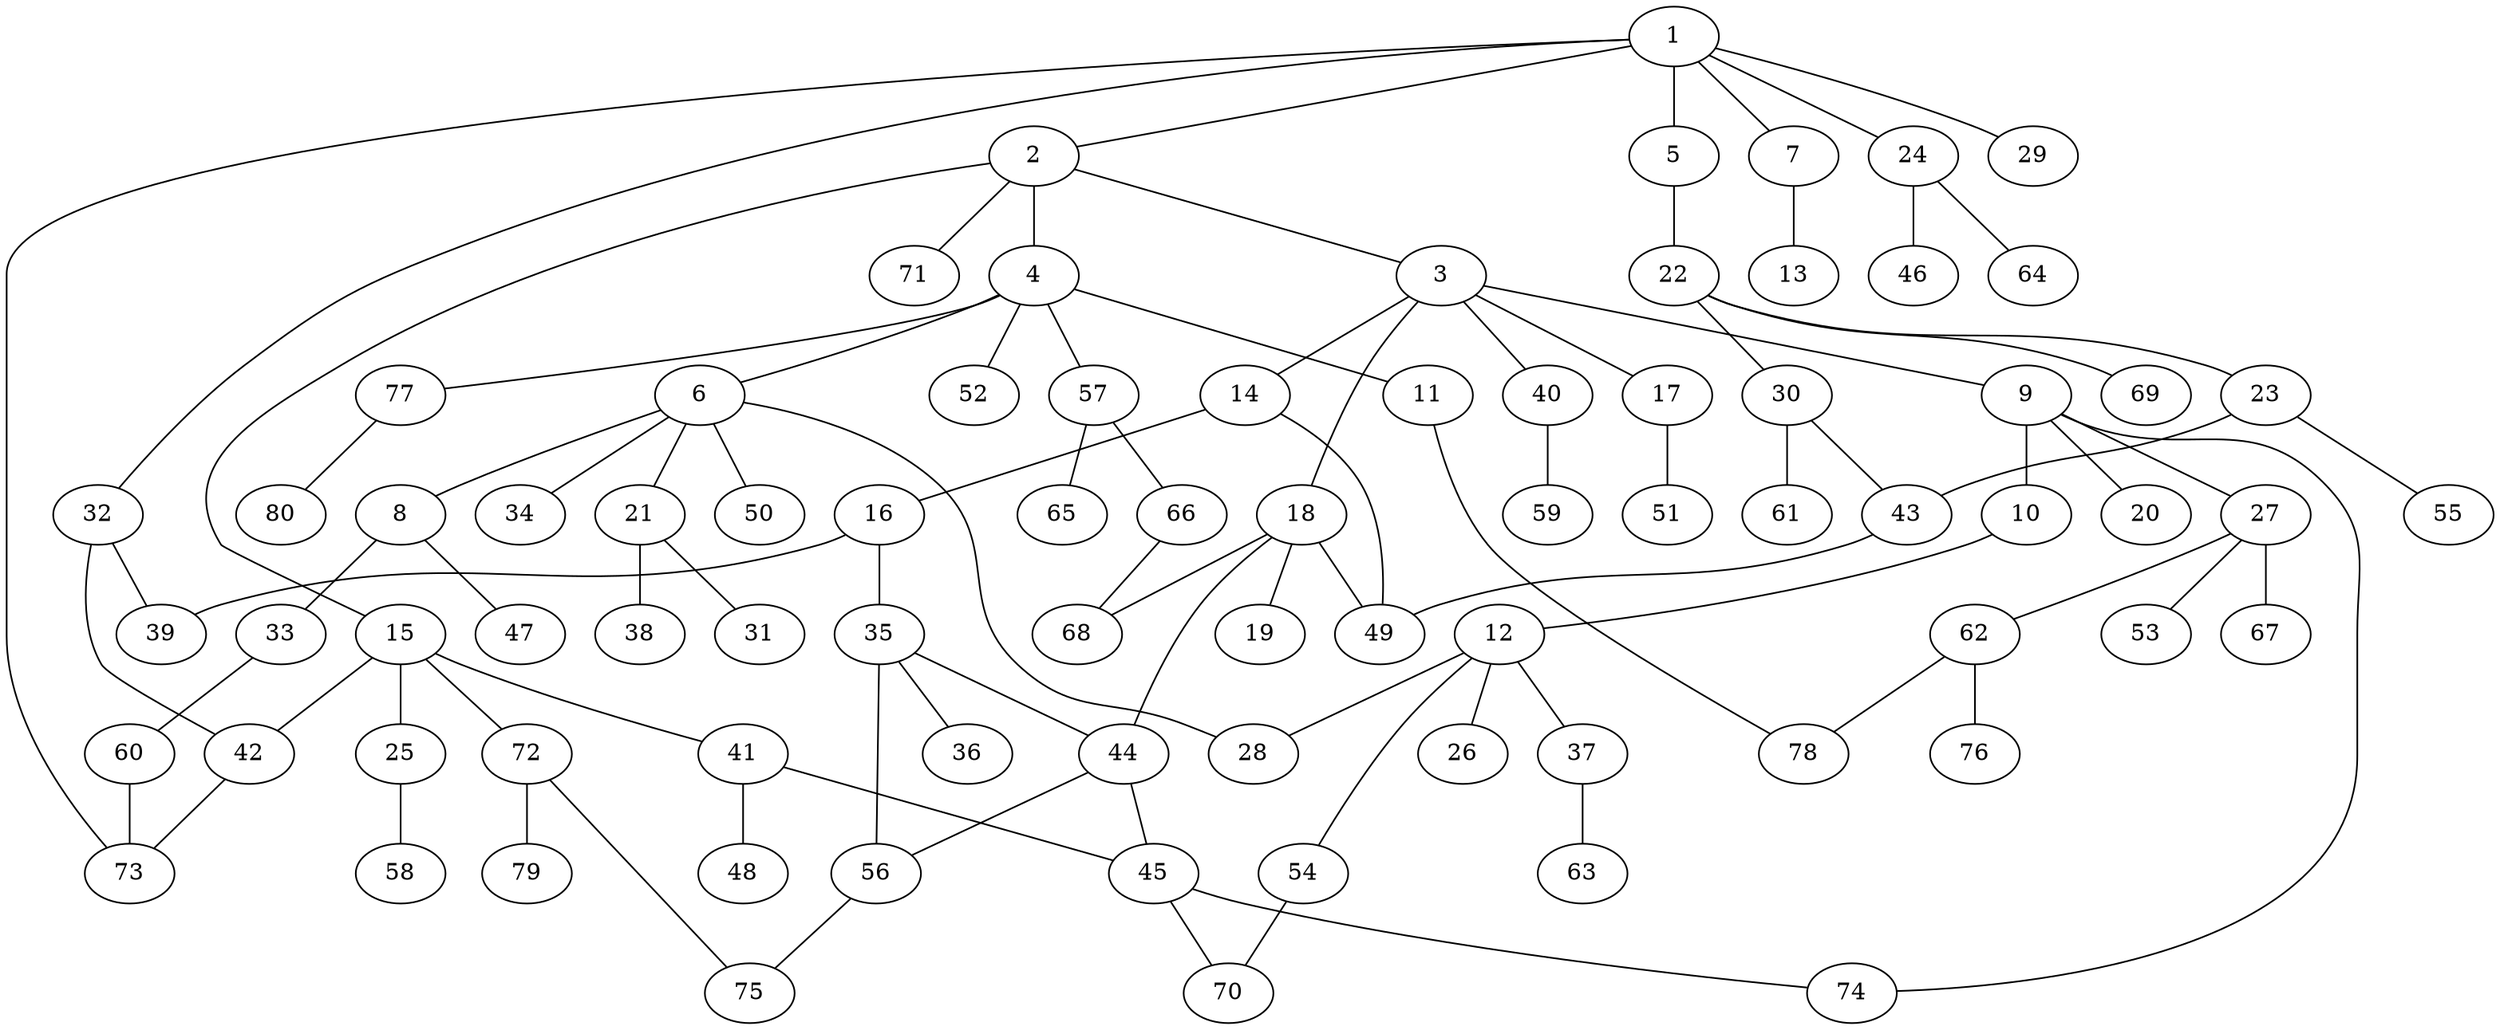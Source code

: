 graph graphname {1--2
1--5
1--7
1--24
1--29
1--32
1--73
2--3
2--4
2--15
2--71
3--9
3--14
3--17
3--18
3--40
4--6
4--11
4--52
4--57
4--77
5--22
6--8
6--21
6--28
6--34
6--50
7--13
8--33
8--47
9--10
9--20
9--27
9--74
10--12
11--78
12--26
12--28
12--37
12--54
14--16
14--49
15--25
15--41
15--42
15--72
16--35
16--39
17--51
18--19
18--44
18--49
18--68
21--31
21--38
22--23
22--30
22--69
23--43
23--55
24--46
24--64
25--58
27--53
27--62
27--67
30--43
30--61
32--39
32--42
33--60
35--36
35--44
35--56
37--63
40--59
41--45
41--48
42--73
43--49
44--45
44--56
45--70
45--74
54--70
56--75
57--65
57--66
60--73
62--76
62--78
66--68
72--75
72--79
77--80
}